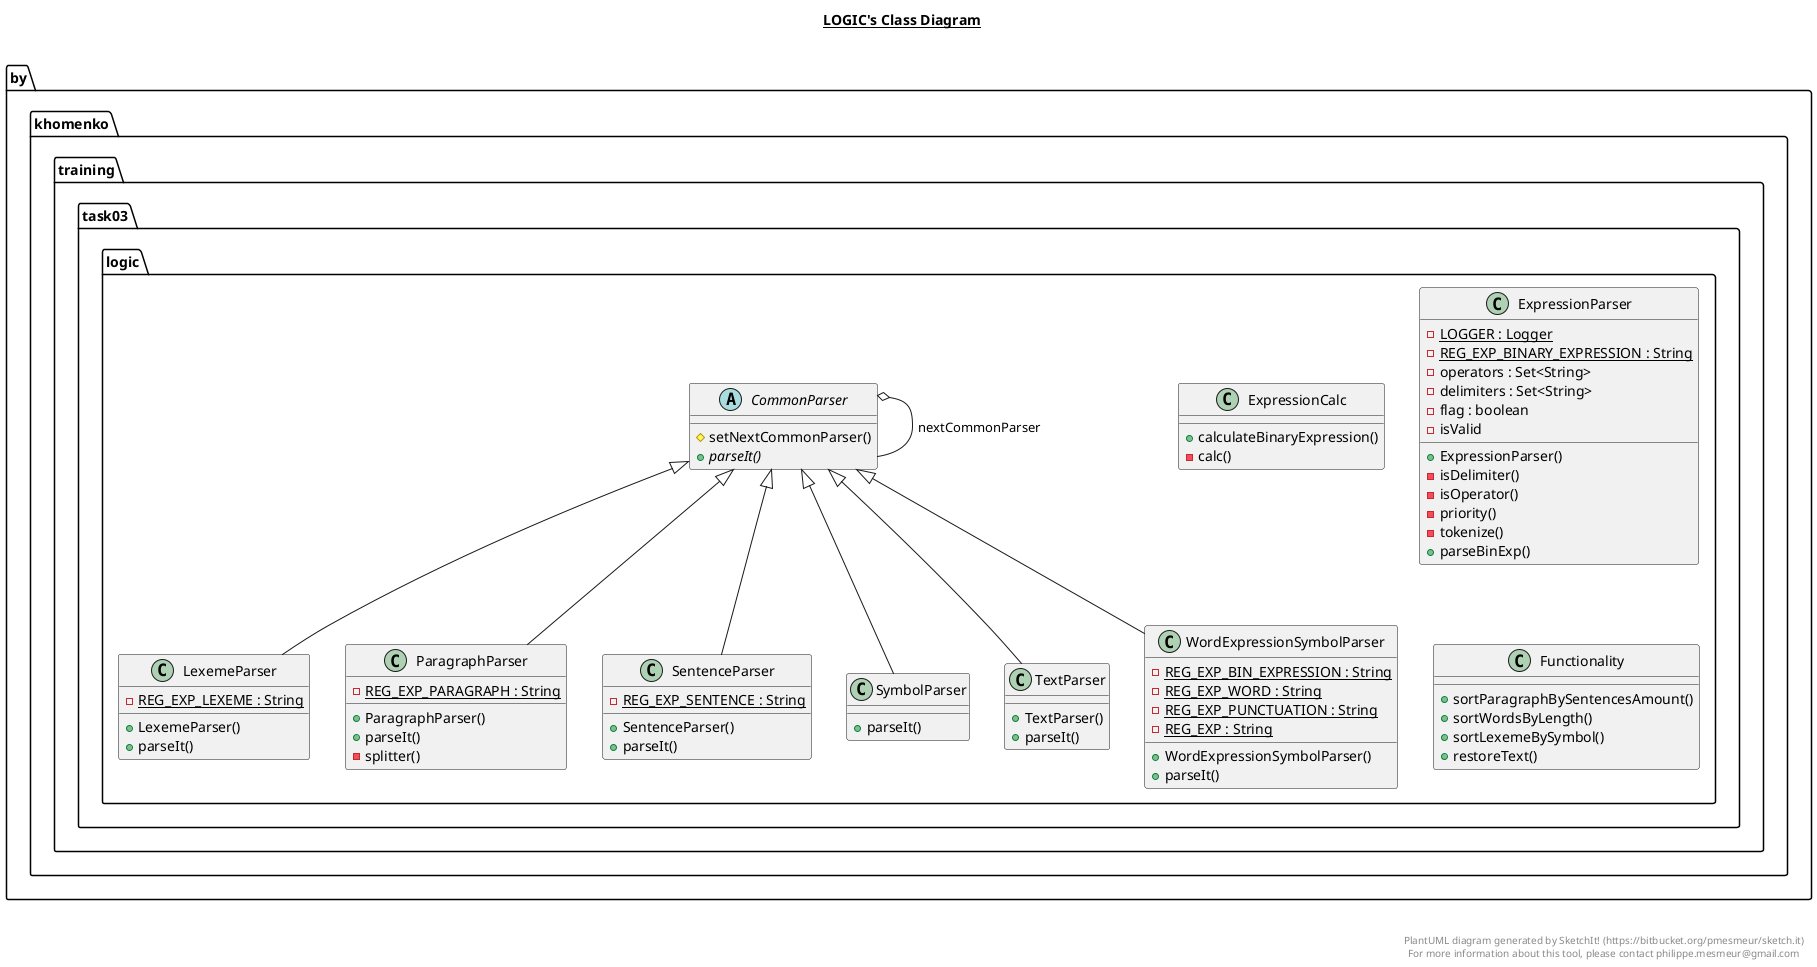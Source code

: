 @startuml

title __LOGIC's Class Diagram__\n

  package by.khomenko.training.task03 {
    package by.khomenko.training.task03.logic {
      abstract class CommonParser {
          # setNextCommonParser()
          {abstract} + parseIt()
      }
    }
  }
  

  package by.khomenko.training.task03 {
    package by.khomenko.training.task03.logic {
      class ExpressionCalc {
          + calculateBinaryExpression()
          - calc()
      }
    }
  }
  

  package by.khomenko.training.task03 {
    package by.khomenko.training.task03.logic {
      class ExpressionParser {
          {static} - LOGGER : Logger
          {static} - REG_EXP_BINARY_EXPRESSION : String
          - operators : Set<String>
          - delimiters : Set<String>
          - flag : boolean
          - isValid
          + ExpressionParser()
          - isDelimiter()
          - isOperator()
          - priority()
          - tokenize()
          + parseBinExp()
      }
    }
  }
  

  package by.khomenko.training.task03 {
    package by.khomenko.training.task03.logic {
      class Functionality {
          + sortParagraphBySentencesAmount()
          + sortWordsByLength()
          + sortLexemeBySymbol()
          + restoreText()
      }
    }
  }
  

  package by.khomenko.training.task03 {
    package by.khomenko.training.task03.logic {
      class LexemeParser {
          {static} - REG_EXP_LEXEME : String
          + LexemeParser()
          + parseIt()
      }
    }
  }
  

  package by.khomenko.training.task03 {
    package by.khomenko.training.task03.logic {
      class ParagraphParser {
          {static} - REG_EXP_PARAGRAPH : String
          + ParagraphParser()
          + parseIt()
          - splitter()
      }
    }
  }
  

  package by.khomenko.training.task03 {
    package by.khomenko.training.task03.logic {
      class SentenceParser {
          {static} - REG_EXP_SENTENCE : String
          + SentenceParser()
          + parseIt()
      }
    }
  }
  

  package by.khomenko.training.task03 {
    package by.khomenko.training.task03.logic {
      class SymbolParser {
          + parseIt()
      }
    }
  }
  

  package by.khomenko.training.task03 {
    package by.khomenko.training.task03.logic {
      class TextParser {
          + TextParser()
          + parseIt()
      }
    }
  }
  

  package by.khomenko.training.task03 {
    package by.khomenko.training.task03.logic {
      class WordExpressionSymbolParser {
          {static} - REG_EXP_BIN_EXPRESSION : String
          {static} - REG_EXP_WORD : String
          {static} - REG_EXP_PUNCTUATION : String
          {static} - REG_EXP : String
          + WordExpressionSymbolParser()
          + parseIt()
      }
    }
  }
  

  CommonParser o-- CommonParser : nextCommonParser
  LexemeParser -up-|> CommonParser
  ParagraphParser -up-|> CommonParser
  SentenceParser -up-|> CommonParser
  SymbolParser -up-|> CommonParser
  TextParser -up-|> CommonParser
  WordExpressionSymbolParser -up-|> CommonParser


right footer


PlantUML diagram generated by SketchIt! (https://bitbucket.org/pmesmeur/sketch.it)
For more information about this tool, please contact philippe.mesmeur@gmail.com
endfooter

@enduml
